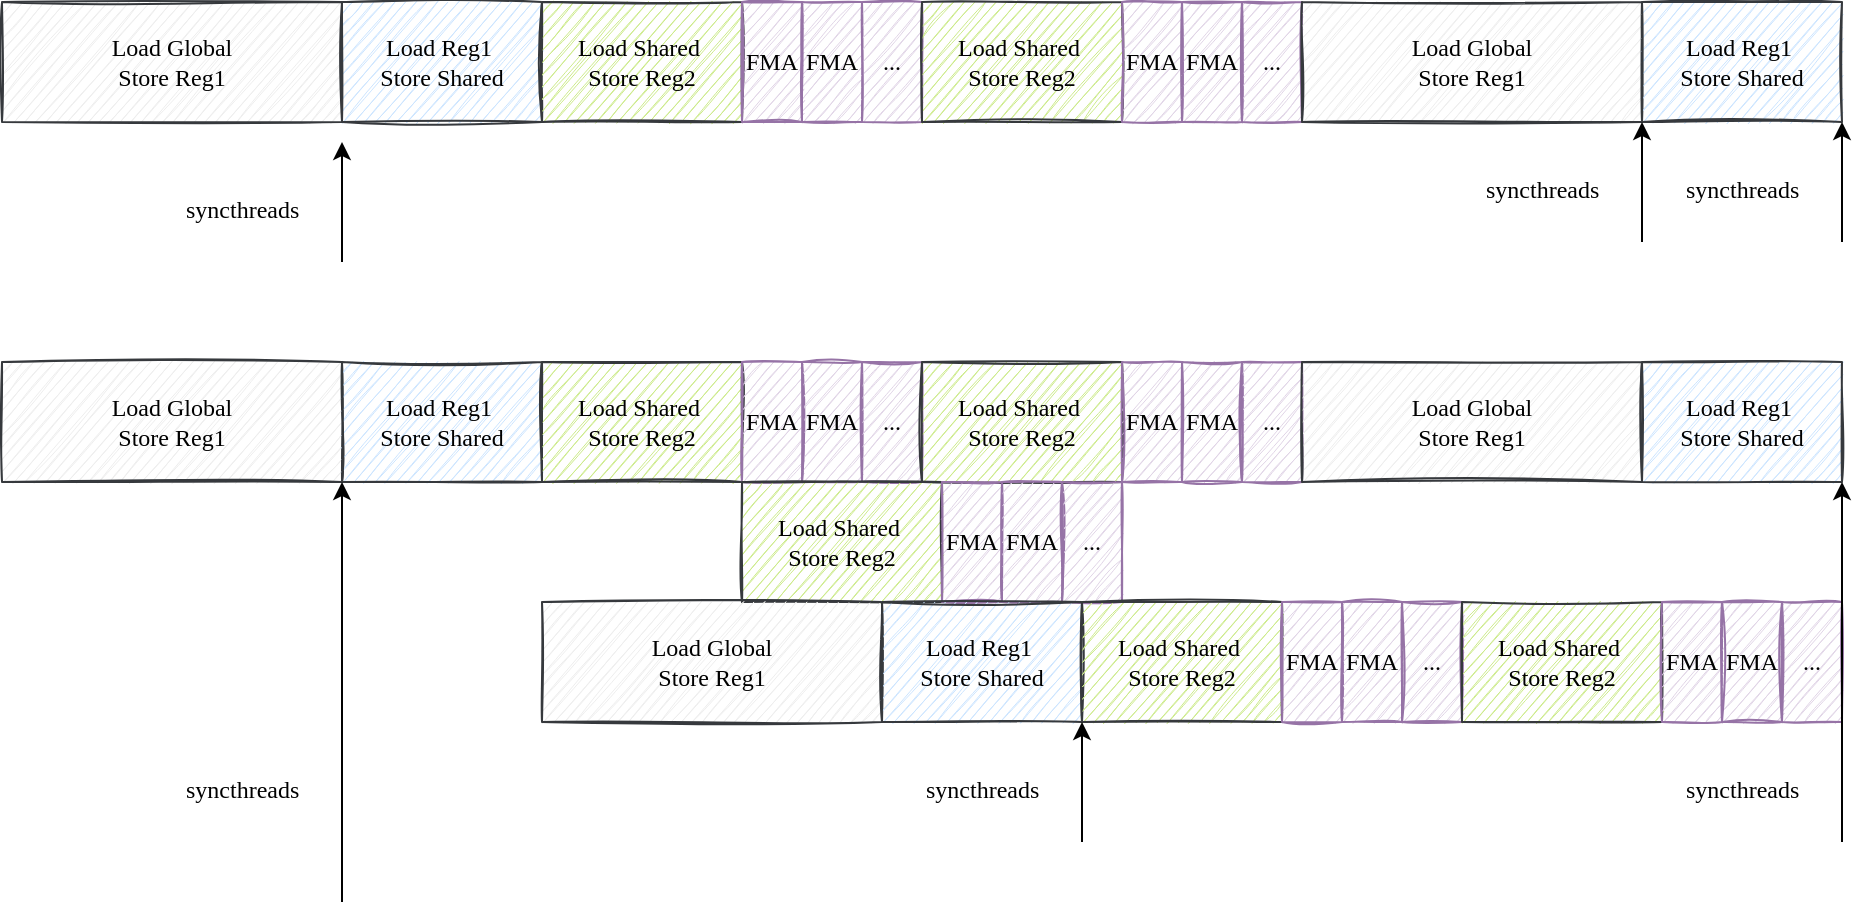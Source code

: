 <mxfile version="13.7.9" type="device"><diagram id="J_pDEWKVdHX-i27RuICk" name="第 1 页"><mxGraphModel dx="1018" dy="747" grid="1" gridSize="10" guides="1" tooltips="1" connect="1" arrows="1" fold="1" page="1" pageScale="1" pageWidth="5000" pageHeight="5000" math="0" shadow="0"><root><mxCell id="0"/><mxCell id="1" parent="0"/><mxCell id="_rF_e5qayb4tE5I2X84I-1" value="&lt;font face=&quot;Comic Sans MS&quot;&gt;Load Global &lt;br&gt;Store Reg1&lt;/font&gt;" style="rounded=0;whiteSpace=wrap;html=1;sketch=1;fillColor=#eeeeee;strokeColor=#36393d;" vertex="1" parent="1"><mxGeometry x="10" y="100" width="170" height="60" as="geometry"/></mxCell><mxCell id="_rF_e5qayb4tE5I2X84I-2" value="&lt;font face=&quot;Comic Sans MS&quot;&gt;Load Reg1&amp;nbsp;&lt;br&gt;Store Shared&lt;/font&gt;" style="rounded=0;whiteSpace=wrap;html=1;sketch=1;fillColor=#cce5ff;strokeColor=#36393d;" vertex="1" parent="1"><mxGeometry x="180" y="100" width="100" height="60" as="geometry"/></mxCell><mxCell id="_rF_e5qayb4tE5I2X84I-3" value="&lt;font face=&quot;Comic Sans MS&quot;&gt;Load Shared&amp;nbsp;&lt;br&gt;Store Reg2&lt;/font&gt;" style="rounded=0;whiteSpace=wrap;html=1;sketch=1;fillColor=#cdeb8b;strokeColor=#36393d;" vertex="1" parent="1"><mxGeometry x="280" y="100" width="100" height="60" as="geometry"/></mxCell><mxCell id="_rF_e5qayb4tE5I2X84I-4" value="&lt;font face=&quot;Comic Sans MS&quot;&gt;FMA&lt;/font&gt;" style="rounded=0;whiteSpace=wrap;html=1;sketch=1;fillColor=#e1d5e7;strokeColor=#9673a6;" vertex="1" parent="1"><mxGeometry x="380" y="100" width="30" height="60" as="geometry"/></mxCell><mxCell id="_rF_e5qayb4tE5I2X84I-5" value="&lt;font face=&quot;Comic Sans MS&quot;&gt;FMA&lt;/font&gt;" style="rounded=0;whiteSpace=wrap;html=1;sketch=1;fillColor=#e1d5e7;strokeColor=#9673a6;" vertex="1" parent="1"><mxGeometry x="410" y="100" width="30" height="60" as="geometry"/></mxCell><mxCell id="_rF_e5qayb4tE5I2X84I-6" value="&lt;font face=&quot;Comic Sans MS&quot;&gt;...&lt;/font&gt;" style="rounded=0;whiteSpace=wrap;html=1;sketch=1;fillColor=#e1d5e7;strokeColor=#9673a6;" vertex="1" parent="1"><mxGeometry x="440" y="100" width="30" height="60" as="geometry"/></mxCell><mxCell id="_rF_e5qayb4tE5I2X84I-7" value="&lt;font face=&quot;Comic Sans MS&quot;&gt;Load Shared&amp;nbsp;&lt;br&gt;Store Reg2&lt;/font&gt;" style="rounded=0;whiteSpace=wrap;html=1;sketch=1;fillColor=#cdeb8b;strokeColor=#36393d;" vertex="1" parent="1"><mxGeometry x="470" y="100" width="100" height="60" as="geometry"/></mxCell><mxCell id="_rF_e5qayb4tE5I2X84I-8" value="&lt;font face=&quot;Comic Sans MS&quot;&gt;FMA&lt;/font&gt;" style="rounded=0;whiteSpace=wrap;html=1;sketch=1;fillColor=#e1d5e7;strokeColor=#9673a6;" vertex="1" parent="1"><mxGeometry x="570" y="100" width="30" height="60" as="geometry"/></mxCell><mxCell id="_rF_e5qayb4tE5I2X84I-9" value="&lt;font face=&quot;Comic Sans MS&quot;&gt;FMA&lt;/font&gt;" style="rounded=0;whiteSpace=wrap;html=1;sketch=1;fillColor=#e1d5e7;strokeColor=#9673a6;" vertex="1" parent="1"><mxGeometry x="600" y="100" width="30" height="60" as="geometry"/></mxCell><mxCell id="_rF_e5qayb4tE5I2X84I-10" value="&lt;font face=&quot;Comic Sans MS&quot;&gt;...&lt;/font&gt;" style="rounded=0;whiteSpace=wrap;html=1;sketch=1;fillColor=#e1d5e7;strokeColor=#9673a6;" vertex="1" parent="1"><mxGeometry x="630" y="100" width="30" height="60" as="geometry"/></mxCell><mxCell id="_rF_e5qayb4tE5I2X84I-11" value="&lt;font face=&quot;Comic Sans MS&quot;&gt;Load Global &lt;br&gt;Store Reg1&lt;/font&gt;" style="rounded=0;whiteSpace=wrap;html=1;sketch=1;fillColor=#eeeeee;strokeColor=#36393d;" vertex="1" parent="1"><mxGeometry x="660" y="100" width="170" height="60" as="geometry"/></mxCell><mxCell id="_rF_e5qayb4tE5I2X84I-12" value="&lt;font face=&quot;Comic Sans MS&quot;&gt;Load Reg1&amp;nbsp;&lt;br&gt;Store Shared&lt;/font&gt;" style="rounded=0;whiteSpace=wrap;html=1;sketch=1;fillColor=#cce5ff;strokeColor=#36393d;" vertex="1" parent="1"><mxGeometry x="830" y="100" width="100" height="60" as="geometry"/></mxCell><mxCell id="_rF_e5qayb4tE5I2X84I-13" value="&lt;font face=&quot;Comic Sans MS&quot;&gt;Load Global &lt;br&gt;Store Reg1&lt;/font&gt;" style="rounded=0;whiteSpace=wrap;html=1;sketch=1;fillColor=#eeeeee;strokeColor=#36393d;" vertex="1" parent="1"><mxGeometry x="10" y="280" width="170" height="60" as="geometry"/></mxCell><mxCell id="_rF_e5qayb4tE5I2X84I-14" value="&lt;font face=&quot;Comic Sans MS&quot;&gt;Load Reg1&amp;nbsp;&lt;br&gt;Store Shared&lt;/font&gt;" style="rounded=0;whiteSpace=wrap;html=1;sketch=1;fillColor=#cce5ff;strokeColor=#36393d;" vertex="1" parent="1"><mxGeometry x="180" y="280" width="100" height="60" as="geometry"/></mxCell><mxCell id="_rF_e5qayb4tE5I2X84I-15" value="&lt;font face=&quot;Comic Sans MS&quot;&gt;Load Shared&amp;nbsp;&lt;br&gt;Store Reg2&lt;/font&gt;" style="rounded=0;whiteSpace=wrap;html=1;sketch=1;fillColor=#cdeb8b;strokeColor=#36393d;" vertex="1" parent="1"><mxGeometry x="280" y="280" width="100" height="60" as="geometry"/></mxCell><mxCell id="_rF_e5qayb4tE5I2X84I-16" value="&lt;font face=&quot;Comic Sans MS&quot;&gt;FMA&lt;/font&gt;" style="rounded=0;whiteSpace=wrap;html=1;sketch=1;fillColor=#e1d5e7;strokeColor=#9673a6;" vertex="1" parent="1"><mxGeometry x="380" y="280" width="30" height="60" as="geometry"/></mxCell><mxCell id="_rF_e5qayb4tE5I2X84I-17" value="&lt;font face=&quot;Comic Sans MS&quot;&gt;FMA&lt;/font&gt;" style="rounded=0;whiteSpace=wrap;html=1;sketch=1;fillColor=#e1d5e7;strokeColor=#9673a6;" vertex="1" parent="1"><mxGeometry x="410" y="280" width="30" height="60" as="geometry"/></mxCell><mxCell id="_rF_e5qayb4tE5I2X84I-18" value="&lt;font face=&quot;Comic Sans MS&quot;&gt;...&lt;/font&gt;" style="rounded=0;whiteSpace=wrap;html=1;sketch=1;fillColor=#e1d5e7;strokeColor=#9673a6;" vertex="1" parent="1"><mxGeometry x="440" y="280" width="30" height="60" as="geometry"/></mxCell><mxCell id="_rF_e5qayb4tE5I2X84I-19" value="&lt;font face=&quot;Comic Sans MS&quot;&gt;Load Shared&amp;nbsp;&lt;br&gt;Store Reg2&lt;/font&gt;" style="rounded=0;whiteSpace=wrap;html=1;sketch=1;fillColor=#cdeb8b;strokeColor=#36393d;" vertex="1" parent="1"><mxGeometry x="470" y="280" width="100" height="60" as="geometry"/></mxCell><mxCell id="_rF_e5qayb4tE5I2X84I-20" value="&lt;font face=&quot;Comic Sans MS&quot;&gt;FMA&lt;/font&gt;" style="rounded=0;whiteSpace=wrap;html=1;sketch=1;fillColor=#e1d5e7;strokeColor=#9673a6;" vertex="1" parent="1"><mxGeometry x="570" y="280" width="30" height="60" as="geometry"/></mxCell><mxCell id="_rF_e5qayb4tE5I2X84I-21" value="&lt;font face=&quot;Comic Sans MS&quot;&gt;FMA&lt;/font&gt;" style="rounded=0;whiteSpace=wrap;html=1;sketch=1;fillColor=#e1d5e7;strokeColor=#9673a6;" vertex="1" parent="1"><mxGeometry x="600" y="280" width="30" height="60" as="geometry"/></mxCell><mxCell id="_rF_e5qayb4tE5I2X84I-22" value="&lt;font face=&quot;Comic Sans MS&quot;&gt;...&lt;/font&gt;" style="rounded=0;whiteSpace=wrap;html=1;sketch=1;fillColor=#e1d5e7;strokeColor=#9673a6;" vertex="1" parent="1"><mxGeometry x="630" y="280" width="30" height="60" as="geometry"/></mxCell><mxCell id="_rF_e5qayb4tE5I2X84I-23" value="&lt;font face=&quot;Comic Sans MS&quot;&gt;Load Global &lt;br&gt;Store Reg1&lt;/font&gt;" style="rounded=0;whiteSpace=wrap;html=1;sketch=1;fillColor=#eeeeee;strokeColor=#36393d;" vertex="1" parent="1"><mxGeometry x="660" y="280" width="170" height="60" as="geometry"/></mxCell><mxCell id="_rF_e5qayb4tE5I2X84I-24" value="&lt;font face=&quot;Comic Sans MS&quot;&gt;Load Reg1&amp;nbsp;&lt;br&gt;Store Shared&lt;/font&gt;" style="rounded=0;whiteSpace=wrap;html=1;sketch=1;fillColor=#cce5ff;strokeColor=#36393d;" vertex="1" parent="1"><mxGeometry x="830" y="280" width="100" height="60" as="geometry"/></mxCell><mxCell id="_rF_e5qayb4tE5I2X84I-25" value="&lt;font face=&quot;Comic Sans MS&quot;&gt;Load Shared&amp;nbsp;&lt;br&gt;Store Reg2&lt;/font&gt;" style="rounded=0;whiteSpace=wrap;html=1;sketch=1;fillColor=#cdeb8b;strokeColor=#36393d;" vertex="1" parent="1"><mxGeometry x="380" y="340" width="100" height="60" as="geometry"/></mxCell><mxCell id="_rF_e5qayb4tE5I2X84I-26" value="&lt;font face=&quot;Comic Sans MS&quot;&gt;FMA&lt;/font&gt;" style="rounded=0;whiteSpace=wrap;html=1;sketch=1;fillColor=#e1d5e7;strokeColor=#9673a6;" vertex="1" parent="1"><mxGeometry x="480" y="340" width="30" height="60" as="geometry"/></mxCell><mxCell id="_rF_e5qayb4tE5I2X84I-27" value="&lt;font face=&quot;Comic Sans MS&quot;&gt;FMA&lt;/font&gt;" style="rounded=0;whiteSpace=wrap;html=1;sketch=1;fillColor=#e1d5e7;strokeColor=#9673a6;" vertex="1" parent="1"><mxGeometry x="510" y="340" width="30" height="60" as="geometry"/></mxCell><mxCell id="_rF_e5qayb4tE5I2X84I-28" value="&lt;font face=&quot;Comic Sans MS&quot;&gt;...&lt;/font&gt;" style="rounded=0;whiteSpace=wrap;html=1;sketch=1;fillColor=#e1d5e7;strokeColor=#9673a6;" vertex="1" parent="1"><mxGeometry x="540" y="340" width="30" height="60" as="geometry"/></mxCell><mxCell id="_rF_e5qayb4tE5I2X84I-29" value="&lt;font face=&quot;Comic Sans MS&quot;&gt;Load Global &lt;br&gt;Store Reg1&lt;/font&gt;" style="rounded=0;whiteSpace=wrap;html=1;sketch=1;fillColor=#eeeeee;strokeColor=#36393d;" vertex="1" parent="1"><mxGeometry x="280" y="400" width="170" height="60" as="geometry"/></mxCell><mxCell id="_rF_e5qayb4tE5I2X84I-30" value="&lt;font face=&quot;Comic Sans MS&quot;&gt;Load Reg1&amp;nbsp;&lt;br&gt;Store Shared&lt;/font&gt;" style="rounded=0;whiteSpace=wrap;html=1;sketch=1;fillColor=#cce5ff;strokeColor=#36393d;" vertex="1" parent="1"><mxGeometry x="450" y="400" width="100" height="60" as="geometry"/></mxCell><mxCell id="_rF_e5qayb4tE5I2X84I-31" value="&lt;font face=&quot;Comic Sans MS&quot;&gt;Load Shared&amp;nbsp;&lt;br&gt;Store Reg2&lt;/font&gt;" style="rounded=0;whiteSpace=wrap;html=1;sketch=1;fillColor=#cdeb8b;strokeColor=#36393d;" vertex="1" parent="1"><mxGeometry x="550" y="400" width="100" height="60" as="geometry"/></mxCell><mxCell id="_rF_e5qayb4tE5I2X84I-32" value="&lt;font face=&quot;Comic Sans MS&quot;&gt;FMA&lt;/font&gt;" style="rounded=0;whiteSpace=wrap;html=1;sketch=1;fillColor=#e1d5e7;strokeColor=#9673a6;" vertex="1" parent="1"><mxGeometry x="650" y="400" width="30" height="60" as="geometry"/></mxCell><mxCell id="_rF_e5qayb4tE5I2X84I-33" value="&lt;font face=&quot;Comic Sans MS&quot;&gt;FMA&lt;/font&gt;" style="rounded=0;whiteSpace=wrap;html=1;sketch=1;fillColor=#e1d5e7;strokeColor=#9673a6;" vertex="1" parent="1"><mxGeometry x="680" y="400" width="30" height="60" as="geometry"/></mxCell><mxCell id="_rF_e5qayb4tE5I2X84I-34" value="&lt;font face=&quot;Comic Sans MS&quot;&gt;...&lt;/font&gt;" style="rounded=0;whiteSpace=wrap;html=1;sketch=1;fillColor=#e1d5e7;strokeColor=#9673a6;" vertex="1" parent="1"><mxGeometry x="710" y="400" width="30" height="60" as="geometry"/></mxCell><mxCell id="_rF_e5qayb4tE5I2X84I-35" value="&lt;font face=&quot;Comic Sans MS&quot;&gt;Load Shared&amp;nbsp;&lt;br&gt;Store Reg2&lt;/font&gt;" style="rounded=0;whiteSpace=wrap;html=1;sketch=1;fillColor=#cdeb8b;strokeColor=#36393d;" vertex="1" parent="1"><mxGeometry x="740" y="400" width="100" height="60" as="geometry"/></mxCell><mxCell id="_rF_e5qayb4tE5I2X84I-36" value="&lt;font face=&quot;Comic Sans MS&quot;&gt;FMA&lt;/font&gt;" style="rounded=0;whiteSpace=wrap;html=1;sketch=1;fillColor=#e1d5e7;strokeColor=#9673a6;" vertex="1" parent="1"><mxGeometry x="840" y="400" width="30" height="60" as="geometry"/></mxCell><mxCell id="_rF_e5qayb4tE5I2X84I-37" value="&lt;font face=&quot;Comic Sans MS&quot;&gt;FMA&lt;/font&gt;" style="rounded=0;whiteSpace=wrap;html=1;sketch=1;fillColor=#e1d5e7;strokeColor=#9673a6;" vertex="1" parent="1"><mxGeometry x="870" y="400" width="30" height="60" as="geometry"/></mxCell><mxCell id="_rF_e5qayb4tE5I2X84I-38" value="&lt;font face=&quot;Comic Sans MS&quot;&gt;...&lt;/font&gt;" style="rounded=0;whiteSpace=wrap;html=1;sketch=1;fillColor=#e1d5e7;strokeColor=#9673a6;" vertex="1" parent="1"><mxGeometry x="900" y="400" width="30" height="60" as="geometry"/></mxCell><mxCell id="_rF_e5qayb4tE5I2X84I-39" value="" style="endArrow=classic;html=1;" edge="1" parent="1"><mxGeometry width="50" height="50" relative="1" as="geometry"><mxPoint x="180" y="230" as="sourcePoint"/><mxPoint x="180" y="170" as="targetPoint"/></mxGeometry></mxCell><mxCell id="_rF_e5qayb4tE5I2X84I-40" value="&lt;div style=&quot;text-align: center&quot;&gt;&lt;span&gt;&lt;font face=&quot;comic sans ms&quot;&gt;syncthreads&lt;/font&gt;&lt;/span&gt;&lt;/div&gt;" style="text;whiteSpace=wrap;html=1;" vertex="1" parent="1"><mxGeometry x="100" y="190" width="90" height="50" as="geometry"/></mxCell><mxCell id="_rF_e5qayb4tE5I2X84I-41" value="" style="endArrow=classic;html=1;" edge="1" parent="1"><mxGeometry width="50" height="50" relative="1" as="geometry"><mxPoint x="830" y="220" as="sourcePoint"/><mxPoint x="830" y="160" as="targetPoint"/></mxGeometry></mxCell><mxCell id="_rF_e5qayb4tE5I2X84I-42" value="&lt;div style=&quot;text-align: center&quot;&gt;&lt;span&gt;&lt;font face=&quot;comic sans ms&quot;&gt;syncthreads&lt;/font&gt;&lt;/span&gt;&lt;/div&gt;" style="text;whiteSpace=wrap;html=1;" vertex="1" parent="1"><mxGeometry x="750" y="180" width="90" height="50" as="geometry"/></mxCell><mxCell id="_rF_e5qayb4tE5I2X84I-43" value="" style="endArrow=classic;html=1;" edge="1" parent="1"><mxGeometry width="50" height="50" relative="1" as="geometry"><mxPoint x="930" y="220" as="sourcePoint"/><mxPoint x="930" y="160" as="targetPoint"/></mxGeometry></mxCell><mxCell id="_rF_e5qayb4tE5I2X84I-44" value="&lt;div style=&quot;text-align: center&quot;&gt;&lt;span&gt;&lt;font face=&quot;comic sans ms&quot;&gt;syncthreads&lt;/font&gt;&lt;/span&gt;&lt;/div&gt;" style="text;whiteSpace=wrap;html=1;" vertex="1" parent="1"><mxGeometry x="850" y="180" width="90" height="50" as="geometry"/></mxCell><mxCell id="_rF_e5qayb4tE5I2X84I-45" value="" style="endArrow=classic;html=1;" edge="1" parent="1"><mxGeometry width="50" height="50" relative="1" as="geometry"><mxPoint x="180" y="550" as="sourcePoint"/><mxPoint x="180" y="340" as="targetPoint"/></mxGeometry></mxCell><mxCell id="_rF_e5qayb4tE5I2X84I-46" value="&lt;div style=&quot;text-align: center&quot;&gt;&lt;span&gt;&lt;font face=&quot;comic sans ms&quot;&gt;syncthreads&lt;/font&gt;&lt;/span&gt;&lt;/div&gt;" style="text;whiteSpace=wrap;html=1;" vertex="1" parent="1"><mxGeometry x="100" y="480" width="90" height="50" as="geometry"/></mxCell><mxCell id="_rF_e5qayb4tE5I2X84I-47" value="" style="endArrow=classic;html=1;" edge="1" parent="1"><mxGeometry width="50" height="50" relative="1" as="geometry"><mxPoint x="550" y="520" as="sourcePoint"/><mxPoint x="550" y="460" as="targetPoint"/></mxGeometry></mxCell><mxCell id="_rF_e5qayb4tE5I2X84I-48" value="&lt;div style=&quot;text-align: center&quot;&gt;&lt;span&gt;&lt;font face=&quot;comic sans ms&quot;&gt;syncthreads&lt;/font&gt;&lt;/span&gt;&lt;/div&gt;" style="text;whiteSpace=wrap;html=1;" vertex="1" parent="1"><mxGeometry x="470" y="480" width="90" height="50" as="geometry"/></mxCell><mxCell id="_rF_e5qayb4tE5I2X84I-49" value="" style="endArrow=classic;html=1;entryX=1;entryY=1;entryDx=0;entryDy=0;" edge="1" parent="1" target="_rF_e5qayb4tE5I2X84I-24"><mxGeometry width="50" height="50" relative="1" as="geometry"><mxPoint x="930" y="520" as="sourcePoint"/><mxPoint x="930" y="460" as="targetPoint"/></mxGeometry></mxCell><mxCell id="_rF_e5qayb4tE5I2X84I-50" value="&lt;div style=&quot;text-align: center&quot;&gt;&lt;span&gt;&lt;font face=&quot;comic sans ms&quot;&gt;syncthreads&lt;/font&gt;&lt;/span&gt;&lt;/div&gt;" style="text;whiteSpace=wrap;html=1;" vertex="1" parent="1"><mxGeometry x="850" y="480" width="90" height="50" as="geometry"/></mxCell></root></mxGraphModel></diagram></mxfile>